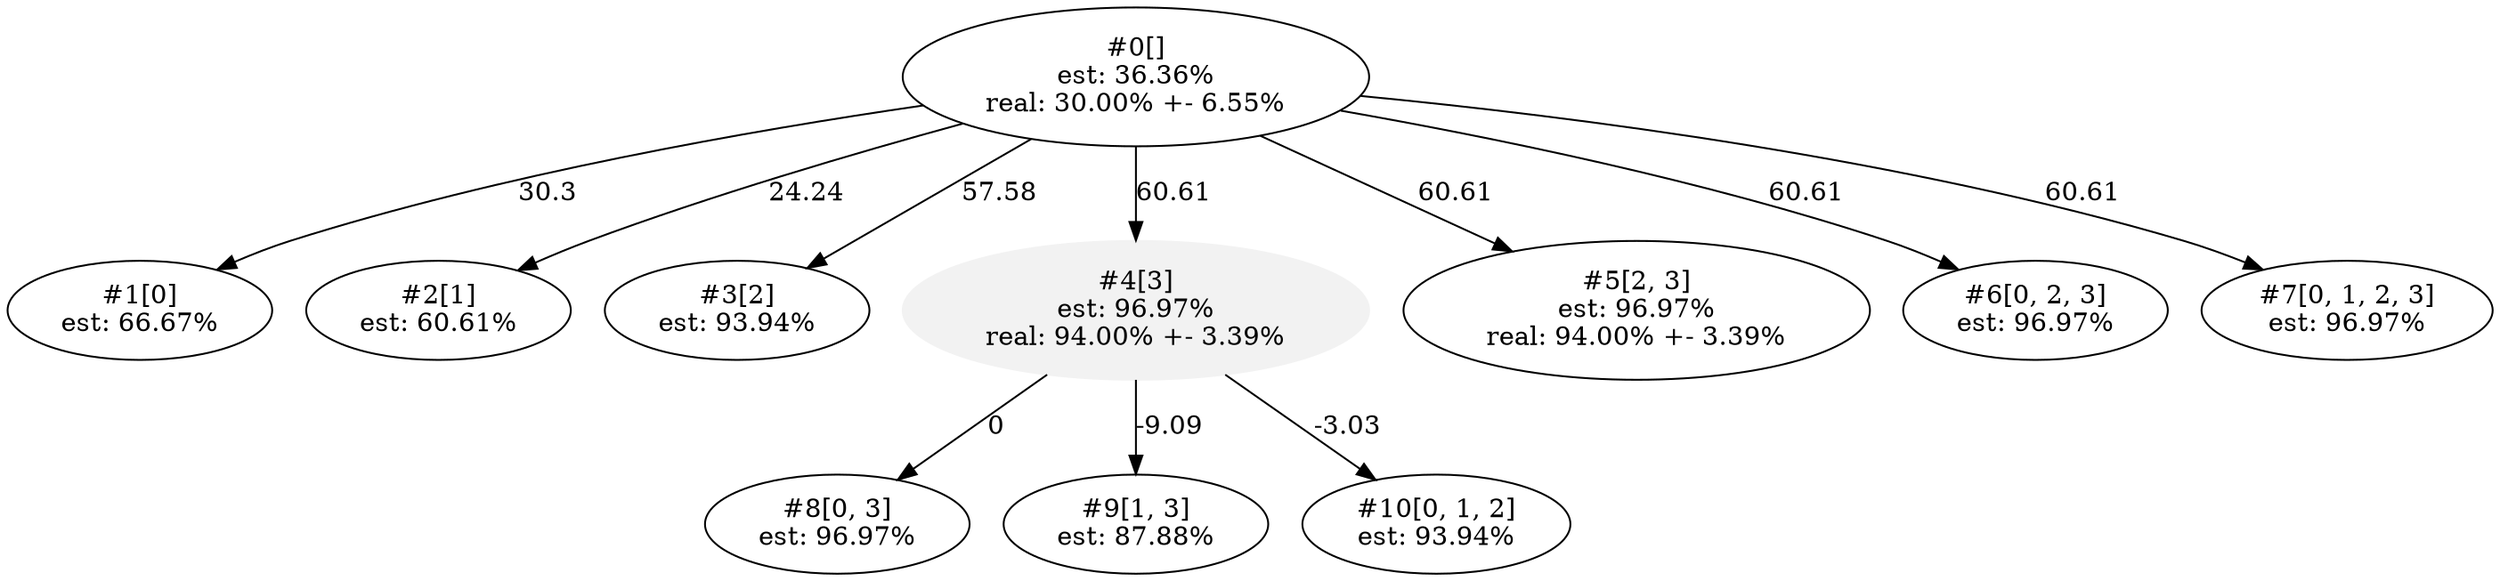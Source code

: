 /* Machine generated dot file */

digraph G { 

/*  node 0:  */
node_0 [label="#0[]\nest: 36.36%\nreal: 30.00% +- 6.55%"]
node_0->node_1 [label="30.3"] 
node_0->node_2 [label="24.24"] 
node_0->node_3 [label="57.58"] 
node_0->node_4 [label="60.61"] 
node_0->node_5 [label="60.61"] 
node_0->node_6 [label="60.61"] 
node_0->node_7 [label="60.61"] 
/*  node 1:  */
node_1 [label="#1[0]\nest: 66.67%"]
/*  node 2:  */
node_2 [label="#2[1]\nest: 60.61%"]
/*  node 3:  */
node_3 [label="#3[2]\nest: 93.94%"]
/*  node 4:  */
node_4 [label="#4[3]\nest: 96.97%\nreal: 94.00% +- 3.39%",style=filled,color=gray95]
node_4->node_8 [label="0"] 
node_4->node_9 [label="-9.09"] 
node_4->node_10 [label="-3.03"] 
/*  node 5:  */
node_5 [label="#5[2, 3]\nest: 96.97%\nreal: 94.00% +- 3.39%"]
/*  node 6:  */
node_6 [label="#6[0, 2, 3]\nest: 96.97%"]
/*  node 7:  */
node_7 [label="#7[0, 1, 2, 3]\nest: 96.97%"]
/*  node 8:  */
node_8 [label="#8[0, 3]\nest: 96.97%"]
/*  node 9:  */
node_9 [label="#9[1, 3]\nest: 87.88%"]
/*  node 10:  */
node_10 [label="#10[0, 1, 2]\nest: 93.94%"]
}

